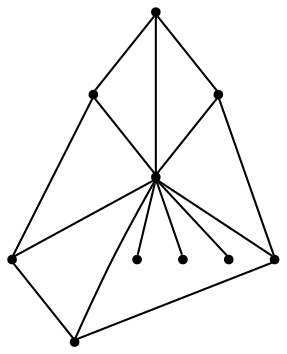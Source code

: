 graph {
  node [shape=point,comment="{\"directed\":false,\"doi\":\"10.4230/LIPIcs.GD.2024.3\",\"figure\":\"5\"}"]

  v0 [pos="1460.736465295506,2209.962538541631"]
  v1 [pos="1368.337231859483,2051.601948508307"]
  v2 [pos="1275.9379984234597,2209.962538541631"]
  v3 [pos="1183.538733189535,2051.601948508307"]
  v4 [pos="1368.337231859483,2368.32325573606"]
  v5 [pos="1368.3371046678756,2157.17567519719"]
  v6 [pos="1275.9379984234597,2315.5362652305143"]
  v7 [pos="1183.5386377958293,2157.17567519719"]
  v8 [pos="1183.538733189535,2368.32325573606"]
  v9 [pos="1091.1396269451188,2209.962538541631"]

  v0 -- v1 [id="-1",pos="1460.736465295506,2209.962538541631 1368.337231859483,2051.601948508307 1368.337231859483,2051.601948508307 1368.337231859483,2051.601948508307"]
  v9 -- v3 [id="-2",pos="1091.1396269451188,2209.962538541631 1183.538733189535,2051.601948508307 1183.538733189535,2051.601948508307 1183.538733189535,2051.601948508307"]
  v9 -- v2 [id="-3",pos="1091.1396269451188,2209.962538541631 1275.9379984234597,2209.962538541631 1275.9379984234597,2209.962538541631 1275.9379984234597,2209.962538541631"]
  v2 -- v0 [id="-4",pos="1275.9379984234597,2209.962538541631 1460.736465295506,2209.962538541631 1460.736465295506,2209.962538541631 1460.736465295506,2209.962538541631"]
  v8 -- v9 [id="-5",pos="1183.538733189535,2368.32325573606 1091.1396269451188,2209.962538541631 1091.1396269451188,2209.962538541631 1091.1396269451188,2209.962538541631"]
  v8 -- v4 [id="-6",pos="1183.538733189535,2368.32325573606 1368.337231859483,2368.32325573606 1368.337231859483,2368.32325573606 1368.337231859483,2368.32325573606"]
  v8 -- v2 [id="-7",pos="1183.538733189535,2368.32325573606 1275.9379984234597,2209.962538541631 1275.9379984234597,2209.962538541631 1275.9379984234597,2209.962538541631"]
  v2 -- v1 [id="-8",pos="1275.9379984234597,2209.962538541631 1368.337231859483,2051.601948508307 1368.337231859483,2051.601948508307 1368.337231859483,2051.601948508307"]
  v3 -- v1 [id="-9",pos="1183.538733189535,2051.601948508307 1368.337231859483,2051.601948508307 1368.337231859483,2051.601948508307 1368.337231859483,2051.601948508307"]
  v2 -- v3 [id="-13",pos="1275.9379984234597,2209.962538541631 1183.538733189535,2051.601948508307 1183.538733189535,2051.601948508307 1183.538733189535,2051.601948508307"]
  v4 -- v2 [id="-15",pos="1368.337231859483,2368.32325573606 1275.9379984234597,2209.962538541631 1275.9379984234597,2209.962538541631 1275.9379984234597,2209.962538541631"]
  v4 -- v0 [id="-16",pos="1368.337231859483,2368.32325573606 1460.736465295506,2209.962538541631 1460.736465295506,2209.962538541631 1460.736465295506,2209.962538541631"]
  v2 -- v6 [id="-24",pos="1275.9379984234597,2209.962538541631 1275.9379984234597,2315.5362652305143 1275.9379984234597,2315.5362652305143 1275.9379984234597,2315.5362652305143"]
  v2 -- v7 [id="-25",pos="1275.9379984234597,2209.962538541631 1183.5386377958293,2157.17567519719 1183.5386377958293,2157.17567519719 1183.5386377958293,2157.17567519719"]
  v2 -- v5 [id="-26",pos="1275.9379984234597,2209.962538541631 1368.3371046678756,2157.17567519719 1368.3371046678756,2157.17567519719 1368.3371046678756,2157.17567519719"]
}